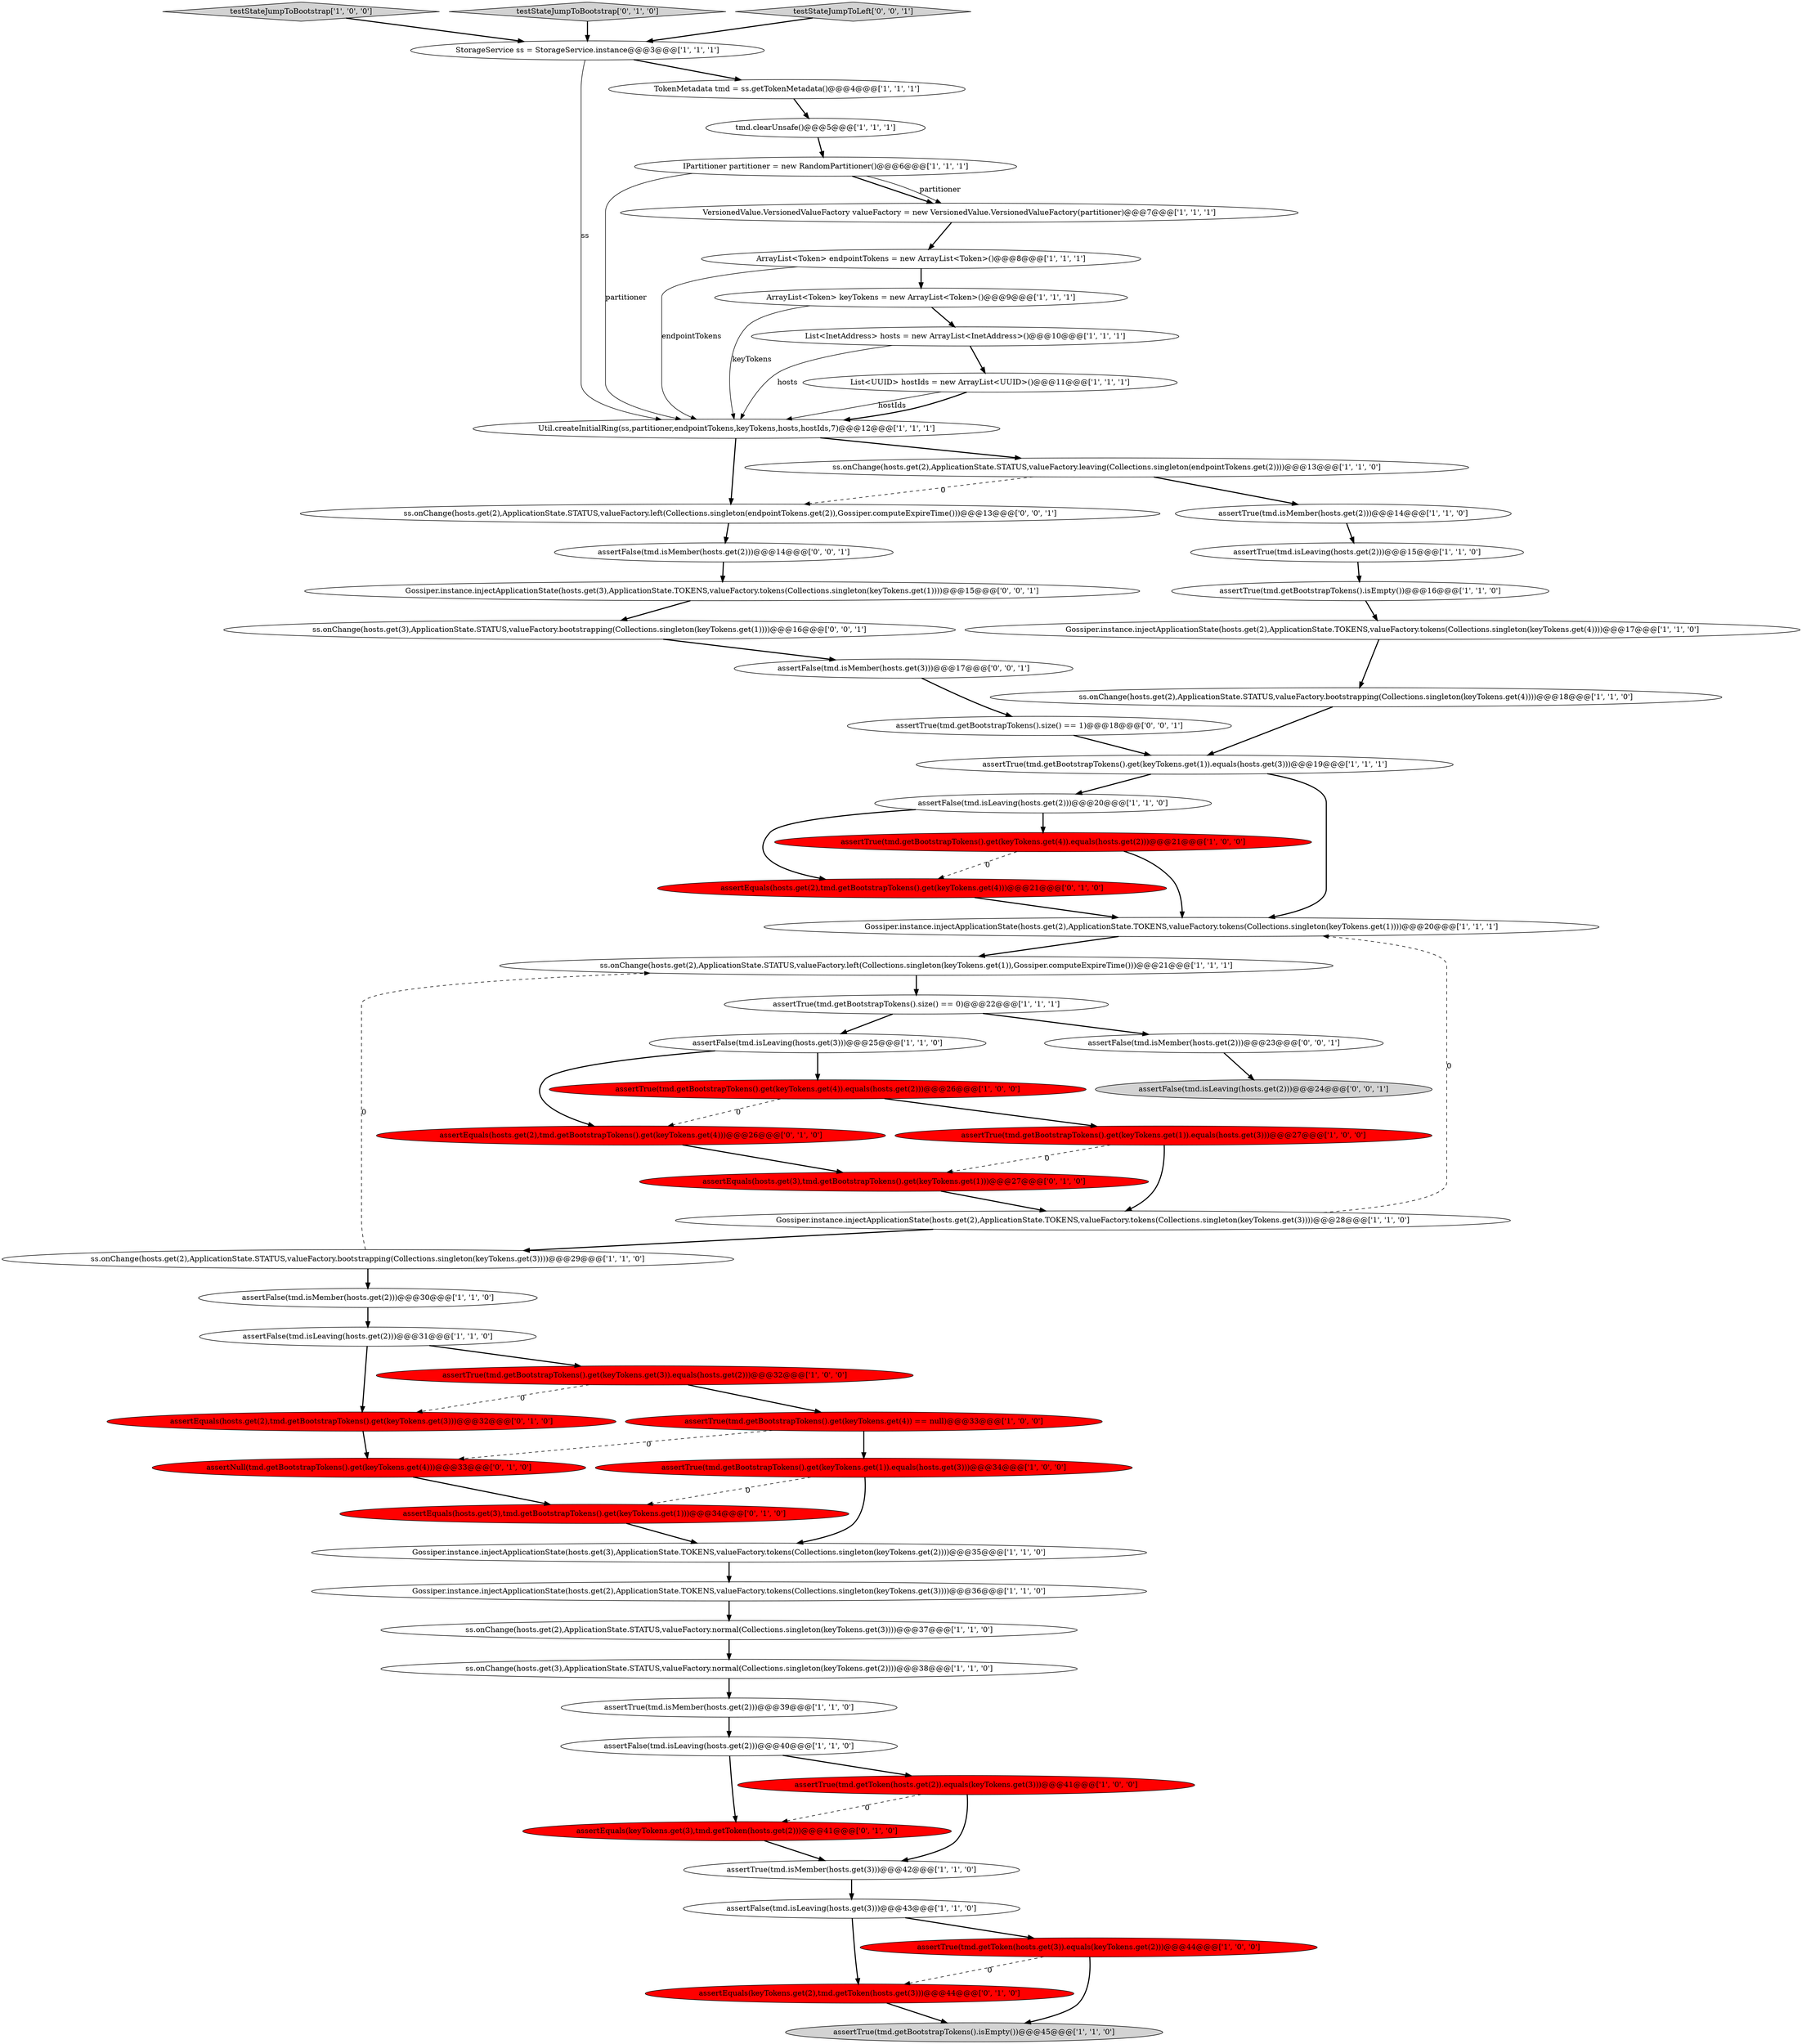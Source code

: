 digraph {
6 [style = filled, label = "assertFalse(tmd.isLeaving(hosts.get(2)))@@@20@@@['1', '1', '0']", fillcolor = white, shape = ellipse image = "AAA0AAABBB1BBB"];
33 [style = filled, label = "assertTrue(tmd.getBootstrapTokens().isEmpty())@@@16@@@['1', '1', '0']", fillcolor = white, shape = ellipse image = "AAA0AAABBB1BBB"];
41 [style = filled, label = "Util.createInitialRing(ss,partitioner,endpointTokens,keyTokens,hosts,hostIds,7)@@@12@@@['1', '1', '1']", fillcolor = white, shape = ellipse image = "AAA0AAABBB1BBB"];
59 [style = filled, label = "ss.onChange(hosts.get(3),ApplicationState.STATUS,valueFactory.bootstrapping(Collections.singleton(keyTokens.get(1))))@@@16@@@['0', '0', '1']", fillcolor = white, shape = ellipse image = "AAA0AAABBB3BBB"];
49 [style = filled, label = "assertEquals(hosts.get(2),tmd.getBootstrapTokens().get(keyTokens.get(3)))@@@32@@@['0', '1', '0']", fillcolor = red, shape = ellipse image = "AAA1AAABBB2BBB"];
24 [style = filled, label = "List<InetAddress> hosts = new ArrayList<InetAddress>()@@@10@@@['1', '1', '1']", fillcolor = white, shape = ellipse image = "AAA0AAABBB1BBB"];
32 [style = filled, label = "assertTrue(tmd.isLeaving(hosts.get(2)))@@@15@@@['1', '1', '0']", fillcolor = white, shape = ellipse image = "AAA0AAABBB1BBB"];
10 [style = filled, label = "ss.onChange(hosts.get(2),ApplicationState.STATUS,valueFactory.bootstrapping(Collections.singleton(keyTokens.get(3))))@@@29@@@['1', '1', '0']", fillcolor = white, shape = ellipse image = "AAA0AAABBB1BBB"];
31 [style = filled, label = "VersionedValue.VersionedValueFactory valueFactory = new VersionedValue.VersionedValueFactory(partitioner)@@@7@@@['1', '1', '1']", fillcolor = white, shape = ellipse image = "AAA0AAABBB1BBB"];
15 [style = filled, label = "testStateJumpToBootstrap['1', '0', '0']", fillcolor = lightgray, shape = diamond image = "AAA0AAABBB1BBB"];
36 [style = filled, label = "Gossiper.instance.injectApplicationState(hosts.get(2),ApplicationState.TOKENS,valueFactory.tokens(Collections.singleton(keyTokens.get(3))))@@@36@@@['1', '1', '0']", fillcolor = white, shape = ellipse image = "AAA0AAABBB1BBB"];
1 [style = filled, label = "List<UUID> hostIds = new ArrayList<UUID>()@@@11@@@['1', '1', '1']", fillcolor = white, shape = ellipse image = "AAA0AAABBB1BBB"];
50 [style = filled, label = "assertEquals(hosts.get(2),tmd.getBootstrapTokens().get(keyTokens.get(4)))@@@21@@@['0', '1', '0']", fillcolor = red, shape = ellipse image = "AAA1AAABBB2BBB"];
57 [style = filled, label = "assertFalse(tmd.isLeaving(hosts.get(2)))@@@24@@@['0', '0', '1']", fillcolor = lightgray, shape = ellipse image = "AAA0AAABBB3BBB"];
47 [style = filled, label = "assertEquals(hosts.get(3),tmd.getBootstrapTokens().get(keyTokens.get(1)))@@@27@@@['0', '1', '0']", fillcolor = red, shape = ellipse image = "AAA1AAABBB2BBB"];
30 [style = filled, label = "ss.onChange(hosts.get(3),ApplicationState.STATUS,valueFactory.normal(Collections.singleton(keyTokens.get(2))))@@@38@@@['1', '1', '0']", fillcolor = white, shape = ellipse image = "AAA0AAABBB1BBB"];
52 [style = filled, label = "assertEquals(hosts.get(2),tmd.getBootstrapTokens().get(keyTokens.get(4)))@@@26@@@['0', '1', '0']", fillcolor = red, shape = ellipse image = "AAA1AAABBB2BBB"];
8 [style = filled, label = "ss.onChange(hosts.get(2),ApplicationState.STATUS,valueFactory.normal(Collections.singleton(keyTokens.get(3))))@@@37@@@['1', '1', '0']", fillcolor = white, shape = ellipse image = "AAA0AAABBB1BBB"];
40 [style = filled, label = "assertTrue(tmd.getBootstrapTokens().get(keyTokens.get(4)) == null)@@@33@@@['1', '0', '0']", fillcolor = red, shape = ellipse image = "AAA1AAABBB1BBB"];
17 [style = filled, label = "assertFalse(tmd.isLeaving(hosts.get(3)))@@@25@@@['1', '1', '0']", fillcolor = white, shape = ellipse image = "AAA0AAABBB1BBB"];
42 [style = filled, label = "assertTrue(tmd.getBootstrapTokens().get(keyTokens.get(1)).equals(hosts.get(3)))@@@27@@@['1', '0', '0']", fillcolor = red, shape = ellipse image = "AAA1AAABBB1BBB"];
14 [style = filled, label = "ArrayList<Token> keyTokens = new ArrayList<Token>()@@@9@@@['1', '1', '1']", fillcolor = white, shape = ellipse image = "AAA0AAABBB1BBB"];
27 [style = filled, label = "tmd.clearUnsafe()@@@5@@@['1', '1', '1']", fillcolor = white, shape = ellipse image = "AAA0AAABBB1BBB"];
56 [style = filled, label = "ss.onChange(hosts.get(2),ApplicationState.STATUS,valueFactory.left(Collections.singleton(endpointTokens.get(2)),Gossiper.computeExpireTime()))@@@13@@@['0', '0', '1']", fillcolor = white, shape = ellipse image = "AAA0AAABBB3BBB"];
60 [style = filled, label = "assertTrue(tmd.getBootstrapTokens().size() == 1)@@@18@@@['0', '0', '1']", fillcolor = white, shape = ellipse image = "AAA0AAABBB3BBB"];
5 [style = filled, label = "Gossiper.instance.injectApplicationState(hosts.get(2),ApplicationState.TOKENS,valueFactory.tokens(Collections.singleton(keyTokens.get(4))))@@@17@@@['1', '1', '0']", fillcolor = white, shape = ellipse image = "AAA0AAABBB1BBB"];
53 [style = filled, label = "assertFalse(tmd.isMember(hosts.get(2)))@@@23@@@['0', '0', '1']", fillcolor = white, shape = ellipse image = "AAA0AAABBB3BBB"];
2 [style = filled, label = "IPartitioner partitioner = new RandomPartitioner()@@@6@@@['1', '1', '1']", fillcolor = white, shape = ellipse image = "AAA0AAABBB1BBB"];
48 [style = filled, label = "testStateJumpToBootstrap['0', '1', '0']", fillcolor = lightgray, shape = diamond image = "AAA0AAABBB2BBB"];
55 [style = filled, label = "testStateJumpToLeft['0', '0', '1']", fillcolor = lightgray, shape = diamond image = "AAA0AAABBB3BBB"];
37 [style = filled, label = "assertTrue(tmd.getBootstrapTokens().get(keyTokens.get(4)).equals(hosts.get(2)))@@@21@@@['1', '0', '0']", fillcolor = red, shape = ellipse image = "AAA1AAABBB1BBB"];
45 [style = filled, label = "assertEquals(keyTokens.get(3),tmd.getToken(hosts.get(2)))@@@41@@@['0', '1', '0']", fillcolor = red, shape = ellipse image = "AAA1AAABBB2BBB"];
35 [style = filled, label = "assertTrue(tmd.getToken(hosts.get(2)).equals(keyTokens.get(3)))@@@41@@@['1', '0', '0']", fillcolor = red, shape = ellipse image = "AAA1AAABBB1BBB"];
3 [style = filled, label = "assertTrue(tmd.isMember(hosts.get(2)))@@@39@@@['1', '1', '0']", fillcolor = white, shape = ellipse image = "AAA0AAABBB1BBB"];
21 [style = filled, label = "Gossiper.instance.injectApplicationState(hosts.get(2),ApplicationState.TOKENS,valueFactory.tokens(Collections.singleton(keyTokens.get(1))))@@@20@@@['1', '1', '1']", fillcolor = white, shape = ellipse image = "AAA0AAABBB1BBB"];
51 [style = filled, label = "assertNull(tmd.getBootstrapTokens().get(keyTokens.get(4)))@@@33@@@['0', '1', '0']", fillcolor = red, shape = ellipse image = "AAA1AAABBB2BBB"];
9 [style = filled, label = "ss.onChange(hosts.get(2),ApplicationState.STATUS,valueFactory.bootstrapping(Collections.singleton(keyTokens.get(4))))@@@18@@@['1', '1', '0']", fillcolor = white, shape = ellipse image = "AAA0AAABBB1BBB"];
26 [style = filled, label = "assertTrue(tmd.getBootstrapTokens().get(keyTokens.get(1)).equals(hosts.get(3)))@@@34@@@['1', '0', '0']", fillcolor = red, shape = ellipse image = "AAA1AAABBB1BBB"];
19 [style = filled, label = "ss.onChange(hosts.get(2),ApplicationState.STATUS,valueFactory.left(Collections.singleton(keyTokens.get(1)),Gossiper.computeExpireTime()))@@@21@@@['1', '1', '1']", fillcolor = white, shape = ellipse image = "AAA0AAABBB1BBB"];
34 [style = filled, label = "assertTrue(tmd.getBootstrapTokens().get(keyTokens.get(3)).equals(hosts.get(2)))@@@32@@@['1', '0', '0']", fillcolor = red, shape = ellipse image = "AAA1AAABBB1BBB"];
23 [style = filled, label = "assertFalse(tmd.isLeaving(hosts.get(2)))@@@31@@@['1', '1', '0']", fillcolor = white, shape = ellipse image = "AAA0AAABBB1BBB"];
13 [style = filled, label = "ss.onChange(hosts.get(2),ApplicationState.STATUS,valueFactory.leaving(Collections.singleton(endpointTokens.get(2))))@@@13@@@['1', '1', '0']", fillcolor = white, shape = ellipse image = "AAA0AAABBB1BBB"];
11 [style = filled, label = "assertTrue(tmd.isMember(hosts.get(2)))@@@14@@@['1', '1', '0']", fillcolor = white, shape = ellipse image = "AAA0AAABBB1BBB"];
29 [style = filled, label = "Gossiper.instance.injectApplicationState(hosts.get(2),ApplicationState.TOKENS,valueFactory.tokens(Collections.singleton(keyTokens.get(3))))@@@28@@@['1', '1', '0']", fillcolor = white, shape = ellipse image = "AAA0AAABBB1BBB"];
44 [style = filled, label = "assertEquals(keyTokens.get(2),tmd.getToken(hosts.get(3)))@@@44@@@['0', '1', '0']", fillcolor = red, shape = ellipse image = "AAA1AAABBB2BBB"];
28 [style = filled, label = "assertTrue(tmd.getBootstrapTokens().size() == 0)@@@22@@@['1', '1', '1']", fillcolor = white, shape = ellipse image = "AAA0AAABBB1BBB"];
12 [style = filled, label = "assertFalse(tmd.isMember(hosts.get(2)))@@@30@@@['1', '1', '0']", fillcolor = white, shape = ellipse image = "AAA0AAABBB1BBB"];
18 [style = filled, label = "assertFalse(tmd.isLeaving(hosts.get(2)))@@@40@@@['1', '1', '0']", fillcolor = white, shape = ellipse image = "AAA0AAABBB1BBB"];
39 [style = filled, label = "assertTrue(tmd.getBootstrapTokens().isEmpty())@@@45@@@['1', '1', '0']", fillcolor = lightgray, shape = ellipse image = "AAA0AAABBB1BBB"];
7 [style = filled, label = "assertFalse(tmd.isLeaving(hosts.get(3)))@@@43@@@['1', '1', '0']", fillcolor = white, shape = ellipse image = "AAA0AAABBB1BBB"];
43 [style = filled, label = "Gossiper.instance.injectApplicationState(hosts.get(3),ApplicationState.TOKENS,valueFactory.tokens(Collections.singleton(keyTokens.get(2))))@@@35@@@['1', '1', '0']", fillcolor = white, shape = ellipse image = "AAA0AAABBB1BBB"];
46 [style = filled, label = "assertEquals(hosts.get(3),tmd.getBootstrapTokens().get(keyTokens.get(1)))@@@34@@@['0', '1', '0']", fillcolor = red, shape = ellipse image = "AAA1AAABBB2BBB"];
58 [style = filled, label = "assertFalse(tmd.isMember(hosts.get(3)))@@@17@@@['0', '0', '1']", fillcolor = white, shape = ellipse image = "AAA0AAABBB3BBB"];
0 [style = filled, label = "assertTrue(tmd.getToken(hosts.get(3)).equals(keyTokens.get(2)))@@@44@@@['1', '0', '0']", fillcolor = red, shape = ellipse image = "AAA1AAABBB1BBB"];
16 [style = filled, label = "TokenMetadata tmd = ss.getTokenMetadata()@@@4@@@['1', '1', '1']", fillcolor = white, shape = ellipse image = "AAA0AAABBB1BBB"];
20 [style = filled, label = "assertTrue(tmd.getBootstrapTokens().get(keyTokens.get(4)).equals(hosts.get(2)))@@@26@@@['1', '0', '0']", fillcolor = red, shape = ellipse image = "AAA1AAABBB1BBB"];
25 [style = filled, label = "StorageService ss = StorageService.instance@@@3@@@['1', '1', '1']", fillcolor = white, shape = ellipse image = "AAA0AAABBB1BBB"];
38 [style = filled, label = "assertTrue(tmd.isMember(hosts.get(3)))@@@42@@@['1', '1', '0']", fillcolor = white, shape = ellipse image = "AAA0AAABBB1BBB"];
54 [style = filled, label = "assertFalse(tmd.isMember(hosts.get(2)))@@@14@@@['0', '0', '1']", fillcolor = white, shape = ellipse image = "AAA0AAABBB3BBB"];
61 [style = filled, label = "Gossiper.instance.injectApplicationState(hosts.get(3),ApplicationState.TOKENS,valueFactory.tokens(Collections.singleton(keyTokens.get(1))))@@@15@@@['0', '0', '1']", fillcolor = white, shape = ellipse image = "AAA0AAABBB3BBB"];
22 [style = filled, label = "assertTrue(tmd.getBootstrapTokens().get(keyTokens.get(1)).equals(hosts.get(3)))@@@19@@@['1', '1', '1']", fillcolor = white, shape = ellipse image = "AAA0AAABBB1BBB"];
4 [style = filled, label = "ArrayList<Token> endpointTokens = new ArrayList<Token>()@@@8@@@['1', '1', '1']", fillcolor = white, shape = ellipse image = "AAA0AAABBB1BBB"];
8->30 [style = bold, label=""];
14->24 [style = bold, label=""];
25->41 [style = solid, label="ss"];
13->56 [style = dashed, label="0"];
20->52 [style = dashed, label="0"];
5->9 [style = bold, label=""];
15->25 [style = bold, label=""];
0->44 [style = dashed, label="0"];
1->41 [style = solid, label="hostIds"];
60->22 [style = bold, label=""];
49->51 [style = bold, label=""];
58->60 [style = bold, label=""];
59->58 [style = bold, label=""];
61->59 [style = bold, label=""];
42->29 [style = bold, label=""];
18->45 [style = bold, label=""];
56->54 [style = bold, label=""];
3->18 [style = bold, label=""];
52->47 [style = bold, label=""];
10->12 [style = bold, label=""];
38->7 [style = bold, label=""];
45->38 [style = bold, label=""];
18->35 [style = bold, label=""];
40->26 [style = bold, label=""];
35->38 [style = bold, label=""];
19->28 [style = bold, label=""];
41->13 [style = bold, label=""];
27->2 [style = bold, label=""];
17->20 [style = bold, label=""];
2->31 [style = bold, label=""];
23->49 [style = bold, label=""];
4->41 [style = solid, label="endpointTokens"];
1->41 [style = bold, label=""];
21->19 [style = bold, label=""];
40->51 [style = dashed, label="0"];
37->21 [style = bold, label=""];
31->4 [style = bold, label=""];
26->43 [style = bold, label=""];
7->0 [style = bold, label=""];
2->31 [style = solid, label="partitioner"];
13->11 [style = bold, label=""];
55->25 [style = bold, label=""];
37->50 [style = dashed, label="0"];
54->61 [style = bold, label=""];
34->49 [style = dashed, label="0"];
7->44 [style = bold, label=""];
22->6 [style = bold, label=""];
0->39 [style = bold, label=""];
46->43 [style = bold, label=""];
9->22 [style = bold, label=""];
17->52 [style = bold, label=""];
4->14 [style = bold, label=""];
16->27 [style = bold, label=""];
34->40 [style = bold, label=""];
43->36 [style = bold, label=""];
11->32 [style = bold, label=""];
33->5 [style = bold, label=""];
25->16 [style = bold, label=""];
32->33 [style = bold, label=""];
35->45 [style = dashed, label="0"];
6->37 [style = bold, label=""];
47->29 [style = bold, label=""];
30->3 [style = bold, label=""];
36->8 [style = bold, label=""];
28->17 [style = bold, label=""];
20->42 [style = bold, label=""];
29->10 [style = bold, label=""];
24->1 [style = bold, label=""];
29->21 [style = dashed, label="0"];
28->53 [style = bold, label=""];
10->19 [style = dashed, label="0"];
53->57 [style = bold, label=""];
42->47 [style = dashed, label="0"];
22->21 [style = bold, label=""];
41->56 [style = bold, label=""];
44->39 [style = bold, label=""];
51->46 [style = bold, label=""];
24->41 [style = solid, label="hosts"];
6->50 [style = bold, label=""];
48->25 [style = bold, label=""];
23->34 [style = bold, label=""];
12->23 [style = bold, label=""];
50->21 [style = bold, label=""];
2->41 [style = solid, label="partitioner"];
14->41 [style = solid, label="keyTokens"];
26->46 [style = dashed, label="0"];
}
